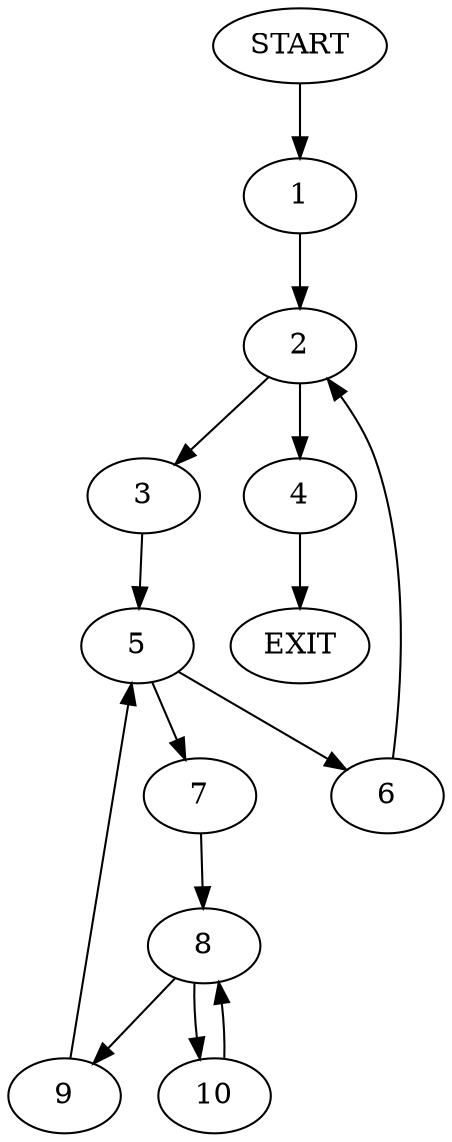 digraph {
0 [label="START"]
11 [label="EXIT"]
0 -> 1
1 -> 2
2 -> 3
2 -> 4
3 -> 5
5 -> 6
5 -> 7
7 -> 8
8 -> 9
8 -> 10
10 -> 8
9 -> 5
6 -> 2
4 -> 11
}